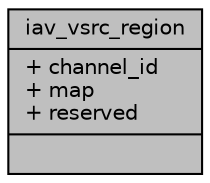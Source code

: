 digraph "iav_vsrc_region"
{
 // INTERACTIVE_SVG=YES
 // LATEX_PDF_SIZE
  bgcolor="transparent";
  edge [fontname="Helvetica",fontsize="10",labelfontname="Helvetica",labelfontsize="10"];
  node [fontname="Helvetica",fontsize="10",shape=record];
  Node1 [label="{iav_vsrc_region\n|+ channel_id\l+ map\l+ reserved\l|}",height=0.2,width=0.4,color="black", fillcolor="grey75", style="filled", fontcolor="black",tooltip=" "];
}
